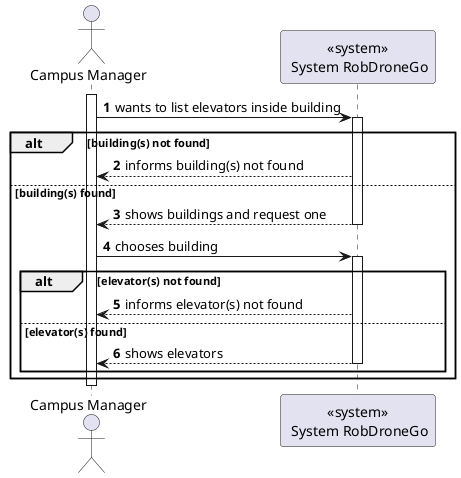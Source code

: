@startuml
autonumber

actor "Campus Manager" as usr

participant "<<system>>\n System RobDroneGo" as sys

activate usr
    usr -> sys : wants to list elevators inside building
    activate sys

        alt building(s) not found
            sys --> usr : informs building(s) not found
        else building(s) found
            sys --> usr : shows buildings and request one
        deactivate sys

    usr -> sys : chooses building
    activate sys

        alt elevator(s) not found
            sys --> usr : informs elevator(s) not found
        else elevator(s) found
            sys --> usr : shows elevators
        deactivate sys


end
end
    deactivate sys

deactivate usr

@enduml
